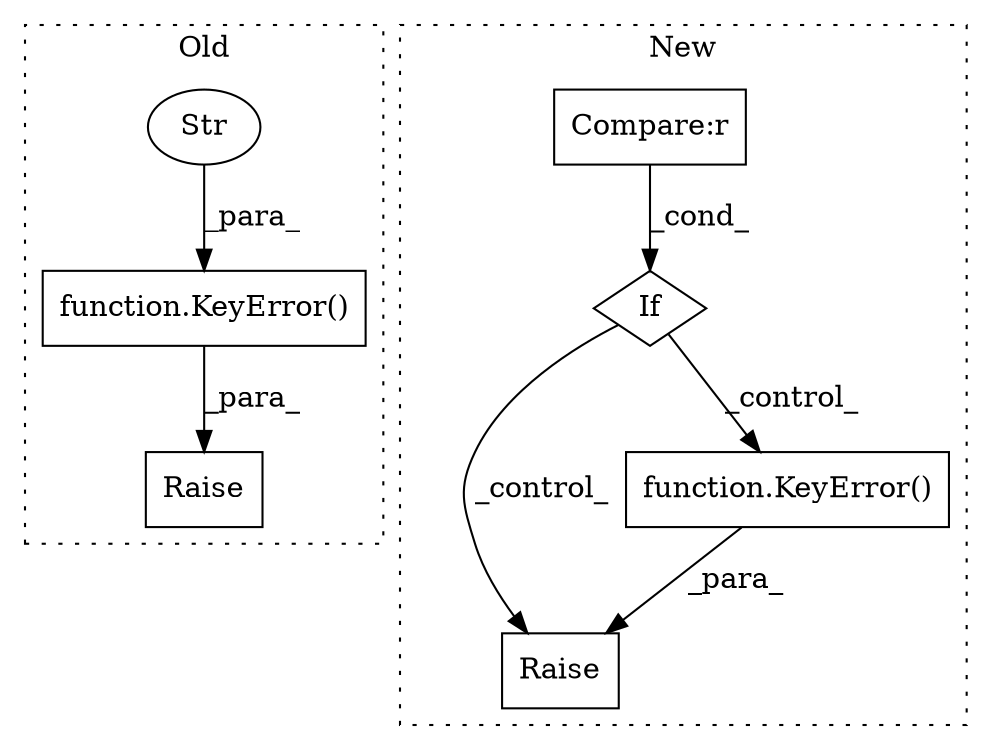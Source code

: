 digraph G {
subgraph cluster0 {
1 [label="function.KeyError()" a="75" s="7797,7988" l="26,14" shape="box"];
3 [label="Raise" a="91" s="7791" l="6" shape="box"];
5 [label="Str" a="66" s="7823" l="165" shape="ellipse"];
label = "Old";
style="dotted";
}
subgraph cluster1 {
2 [label="Raise" a="91" s="7266" l="6" shape="box"];
4 [label="function.KeyError()" a="75" s="7272,7458" l="26,14" shape="box"];
6 [label="If" a="96" s="7226" l="3" shape="diamond"];
7 [label="Compare:r" a="40" s="7229" l="23" shape="box"];
label = "New";
style="dotted";
}
1 -> 3 [label="_para_"];
4 -> 2 [label="_para_"];
5 -> 1 [label="_para_"];
6 -> 2 [label="_control_"];
6 -> 4 [label="_control_"];
7 -> 6 [label="_cond_"];
}